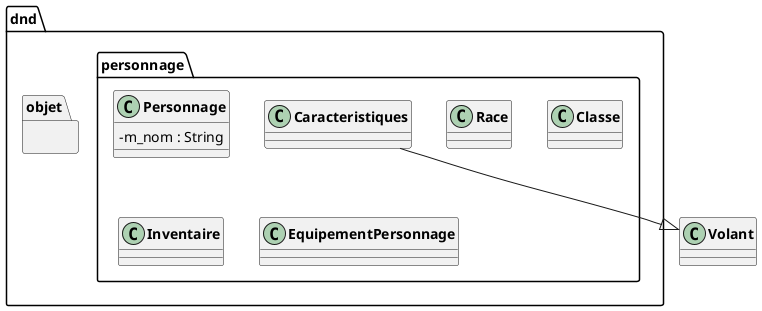 @startuml

skinparam classAttributeIconSize 0
skinparam classFontStyle Bold
skinparam style strictuml hide empty members

package dnd
{
    package personnage
    {
        class Personnage
        {
            - m_nom : String
            ' Race : mettre une composition
            ' Classe : mettre une composition
            ' Inventaire d'équipements : mettre une composition
            ' Équipements : mettre une composition
        }

        ' Début classes personnages

        class Race
        {

        }

        class Classe
        {

        }

        class Inventaire
        {

        }

        class EquipementPersonnage
        {

        }

        class Caracteristiques
        {

        }

    }

    package objet
    {
                   
    }
}

Caracteristiques --|> Volant

@enduml